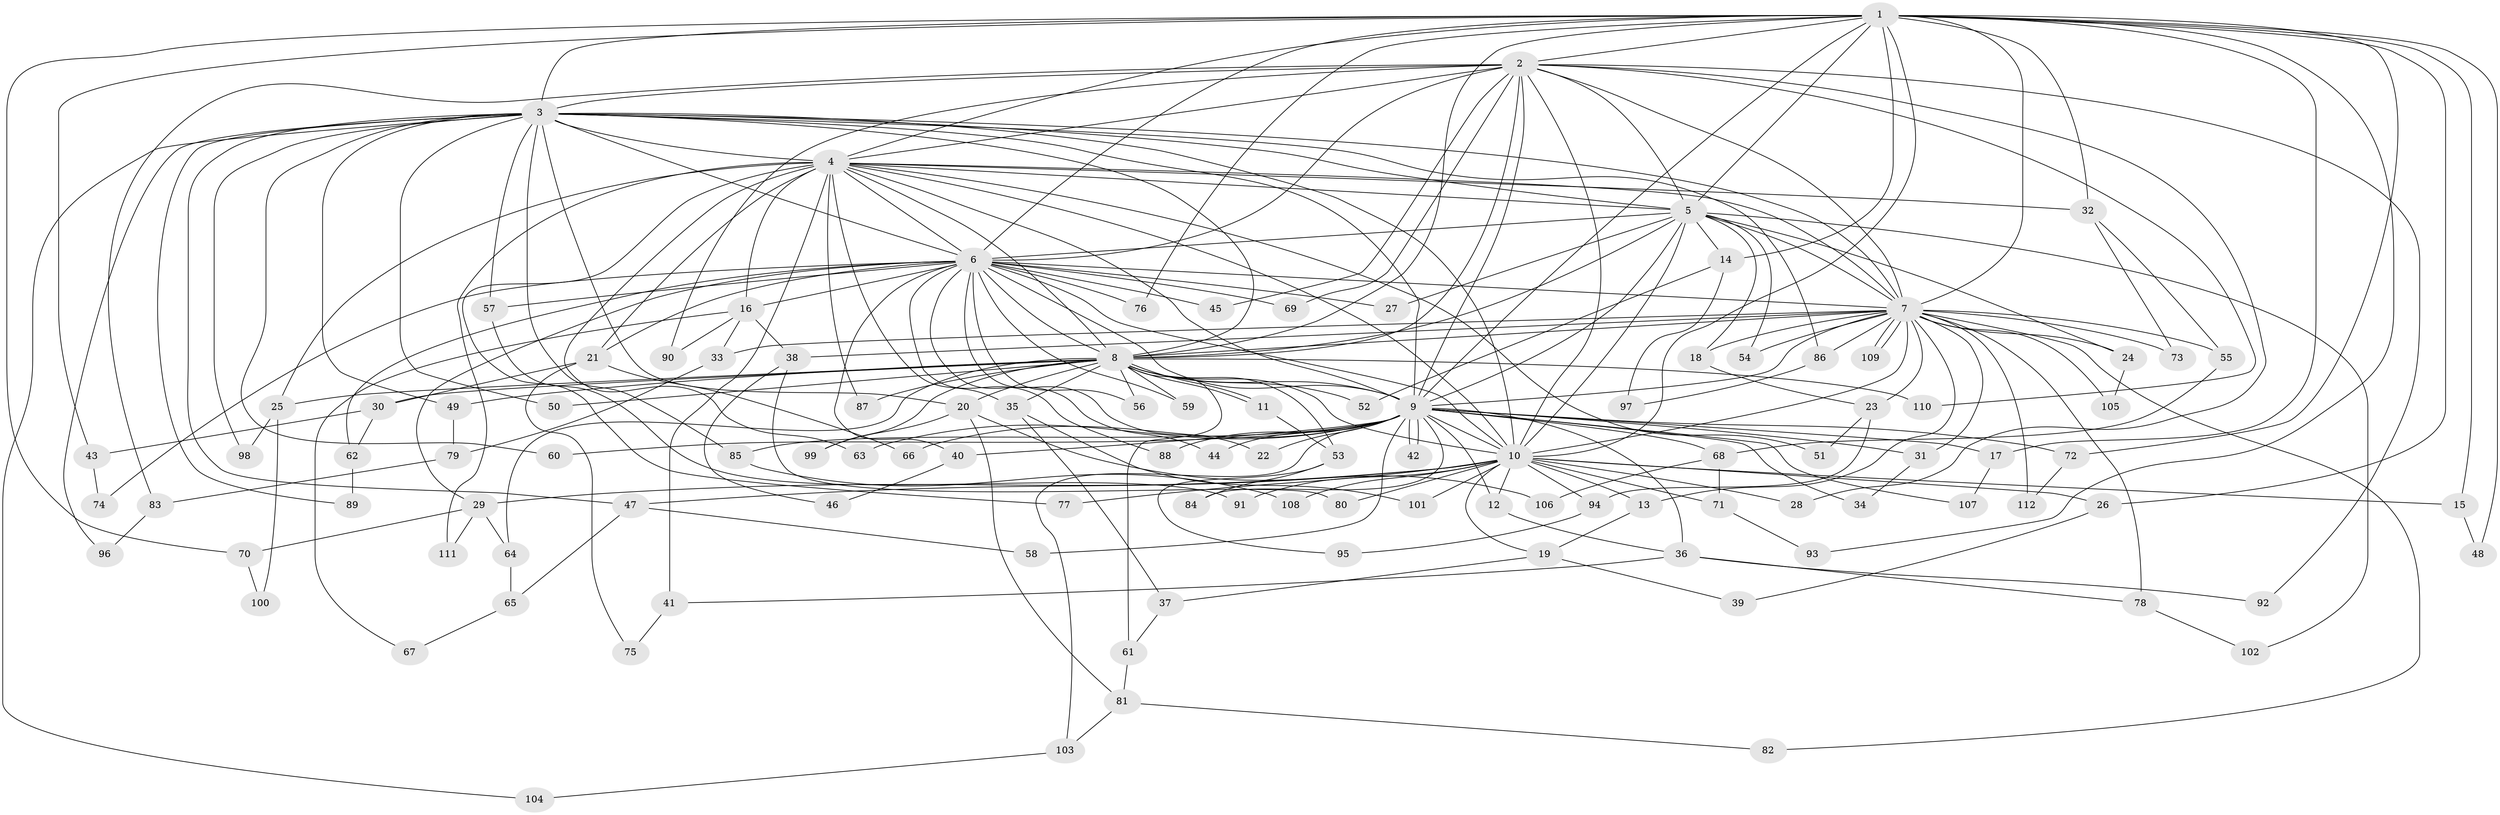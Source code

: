 // coarse degree distribution, {7: 0.030303030303030304, 1: 0.2727272727272727, 2: 0.48484848484848486, 3: 0.06060606060606061, 16: 0.030303030303030304, 4: 0.030303030303030304, 6: 0.030303030303030304, 22: 0.030303030303030304, 12: 0.030303030303030304}
// Generated by graph-tools (version 1.1) at 2025/47/03/04/25 21:47:32]
// undirected, 112 vertices, 249 edges
graph export_dot {
graph [start="1"]
  node [color=gray90,style=filled];
  1;
  2;
  3;
  4;
  5;
  6;
  7;
  8;
  9;
  10;
  11;
  12;
  13;
  14;
  15;
  16;
  17;
  18;
  19;
  20;
  21;
  22;
  23;
  24;
  25;
  26;
  27;
  28;
  29;
  30;
  31;
  32;
  33;
  34;
  35;
  36;
  37;
  38;
  39;
  40;
  41;
  42;
  43;
  44;
  45;
  46;
  47;
  48;
  49;
  50;
  51;
  52;
  53;
  54;
  55;
  56;
  57;
  58;
  59;
  60;
  61;
  62;
  63;
  64;
  65;
  66;
  67;
  68;
  69;
  70;
  71;
  72;
  73;
  74;
  75;
  76;
  77;
  78;
  79;
  80;
  81;
  82;
  83;
  84;
  85;
  86;
  87;
  88;
  89;
  90;
  91;
  92;
  93;
  94;
  95;
  96;
  97;
  98;
  99;
  100;
  101;
  102;
  103;
  104;
  105;
  106;
  107;
  108;
  109;
  110;
  111;
  112;
  1 -- 2;
  1 -- 3;
  1 -- 4;
  1 -- 5;
  1 -- 6;
  1 -- 7;
  1 -- 8;
  1 -- 9;
  1 -- 10;
  1 -- 14;
  1 -- 15;
  1 -- 17;
  1 -- 26;
  1 -- 32;
  1 -- 43;
  1 -- 48;
  1 -- 70;
  1 -- 72;
  1 -- 76;
  1 -- 93;
  2 -- 3;
  2 -- 4;
  2 -- 5;
  2 -- 6;
  2 -- 7;
  2 -- 8;
  2 -- 9;
  2 -- 10;
  2 -- 28;
  2 -- 45;
  2 -- 69;
  2 -- 83;
  2 -- 90;
  2 -- 92;
  2 -- 110;
  3 -- 4;
  3 -- 5;
  3 -- 6;
  3 -- 7;
  3 -- 8;
  3 -- 9;
  3 -- 10;
  3 -- 20;
  3 -- 47;
  3 -- 49;
  3 -- 50;
  3 -- 57;
  3 -- 60;
  3 -- 85;
  3 -- 86;
  3 -- 89;
  3 -- 96;
  3 -- 98;
  3 -- 104;
  4 -- 5;
  4 -- 6;
  4 -- 7;
  4 -- 8;
  4 -- 9;
  4 -- 10;
  4 -- 16;
  4 -- 21;
  4 -- 25;
  4 -- 32;
  4 -- 35;
  4 -- 41;
  4 -- 51;
  4 -- 63;
  4 -- 77;
  4 -- 87;
  4 -- 111;
  5 -- 6;
  5 -- 7;
  5 -- 8;
  5 -- 9;
  5 -- 10;
  5 -- 14;
  5 -- 18;
  5 -- 24;
  5 -- 27;
  5 -- 54;
  5 -- 102;
  6 -- 7;
  6 -- 8;
  6 -- 9;
  6 -- 10;
  6 -- 16;
  6 -- 21;
  6 -- 22;
  6 -- 27;
  6 -- 29;
  6 -- 40;
  6 -- 44;
  6 -- 45;
  6 -- 56;
  6 -- 57;
  6 -- 59;
  6 -- 62;
  6 -- 69;
  6 -- 74;
  6 -- 76;
  6 -- 88;
  7 -- 8;
  7 -- 9;
  7 -- 10;
  7 -- 13;
  7 -- 18;
  7 -- 23;
  7 -- 24;
  7 -- 31;
  7 -- 33;
  7 -- 38;
  7 -- 54;
  7 -- 55;
  7 -- 73;
  7 -- 78;
  7 -- 82;
  7 -- 86;
  7 -- 105;
  7 -- 109;
  7 -- 109;
  7 -- 112;
  8 -- 9;
  8 -- 10;
  8 -- 11;
  8 -- 11;
  8 -- 20;
  8 -- 25;
  8 -- 30;
  8 -- 35;
  8 -- 49;
  8 -- 50;
  8 -- 52;
  8 -- 53;
  8 -- 56;
  8 -- 59;
  8 -- 61;
  8 -- 64;
  8 -- 87;
  8 -- 99;
  8 -- 110;
  9 -- 10;
  9 -- 12;
  9 -- 17;
  9 -- 22;
  9 -- 31;
  9 -- 34;
  9 -- 36;
  9 -- 40;
  9 -- 42;
  9 -- 42;
  9 -- 44;
  9 -- 58;
  9 -- 60;
  9 -- 63;
  9 -- 66;
  9 -- 68;
  9 -- 72;
  9 -- 84;
  9 -- 85;
  9 -- 88;
  9 -- 103;
  9 -- 107;
  10 -- 12;
  10 -- 13;
  10 -- 15;
  10 -- 19;
  10 -- 26;
  10 -- 28;
  10 -- 29;
  10 -- 47;
  10 -- 71;
  10 -- 77;
  10 -- 80;
  10 -- 91;
  10 -- 94;
  10 -- 101;
  10 -- 108;
  11 -- 53;
  12 -- 36;
  13 -- 19;
  14 -- 52;
  14 -- 97;
  15 -- 48;
  16 -- 33;
  16 -- 38;
  16 -- 67;
  16 -- 90;
  17 -- 107;
  18 -- 23;
  19 -- 37;
  19 -- 39;
  20 -- 81;
  20 -- 99;
  20 -- 106;
  21 -- 30;
  21 -- 66;
  21 -- 75;
  23 -- 51;
  23 -- 94;
  24 -- 105;
  25 -- 98;
  25 -- 100;
  26 -- 39;
  29 -- 64;
  29 -- 70;
  29 -- 111;
  30 -- 43;
  30 -- 62;
  31 -- 34;
  32 -- 55;
  32 -- 73;
  33 -- 79;
  35 -- 37;
  35 -- 101;
  36 -- 41;
  36 -- 78;
  36 -- 92;
  37 -- 61;
  38 -- 46;
  38 -- 80;
  40 -- 46;
  41 -- 75;
  43 -- 74;
  47 -- 58;
  47 -- 65;
  49 -- 79;
  53 -- 84;
  53 -- 95;
  55 -- 68;
  57 -- 91;
  61 -- 81;
  62 -- 89;
  64 -- 65;
  65 -- 67;
  68 -- 71;
  68 -- 106;
  70 -- 100;
  71 -- 93;
  72 -- 112;
  78 -- 102;
  79 -- 83;
  81 -- 82;
  81 -- 103;
  83 -- 96;
  85 -- 108;
  86 -- 97;
  94 -- 95;
  103 -- 104;
}

